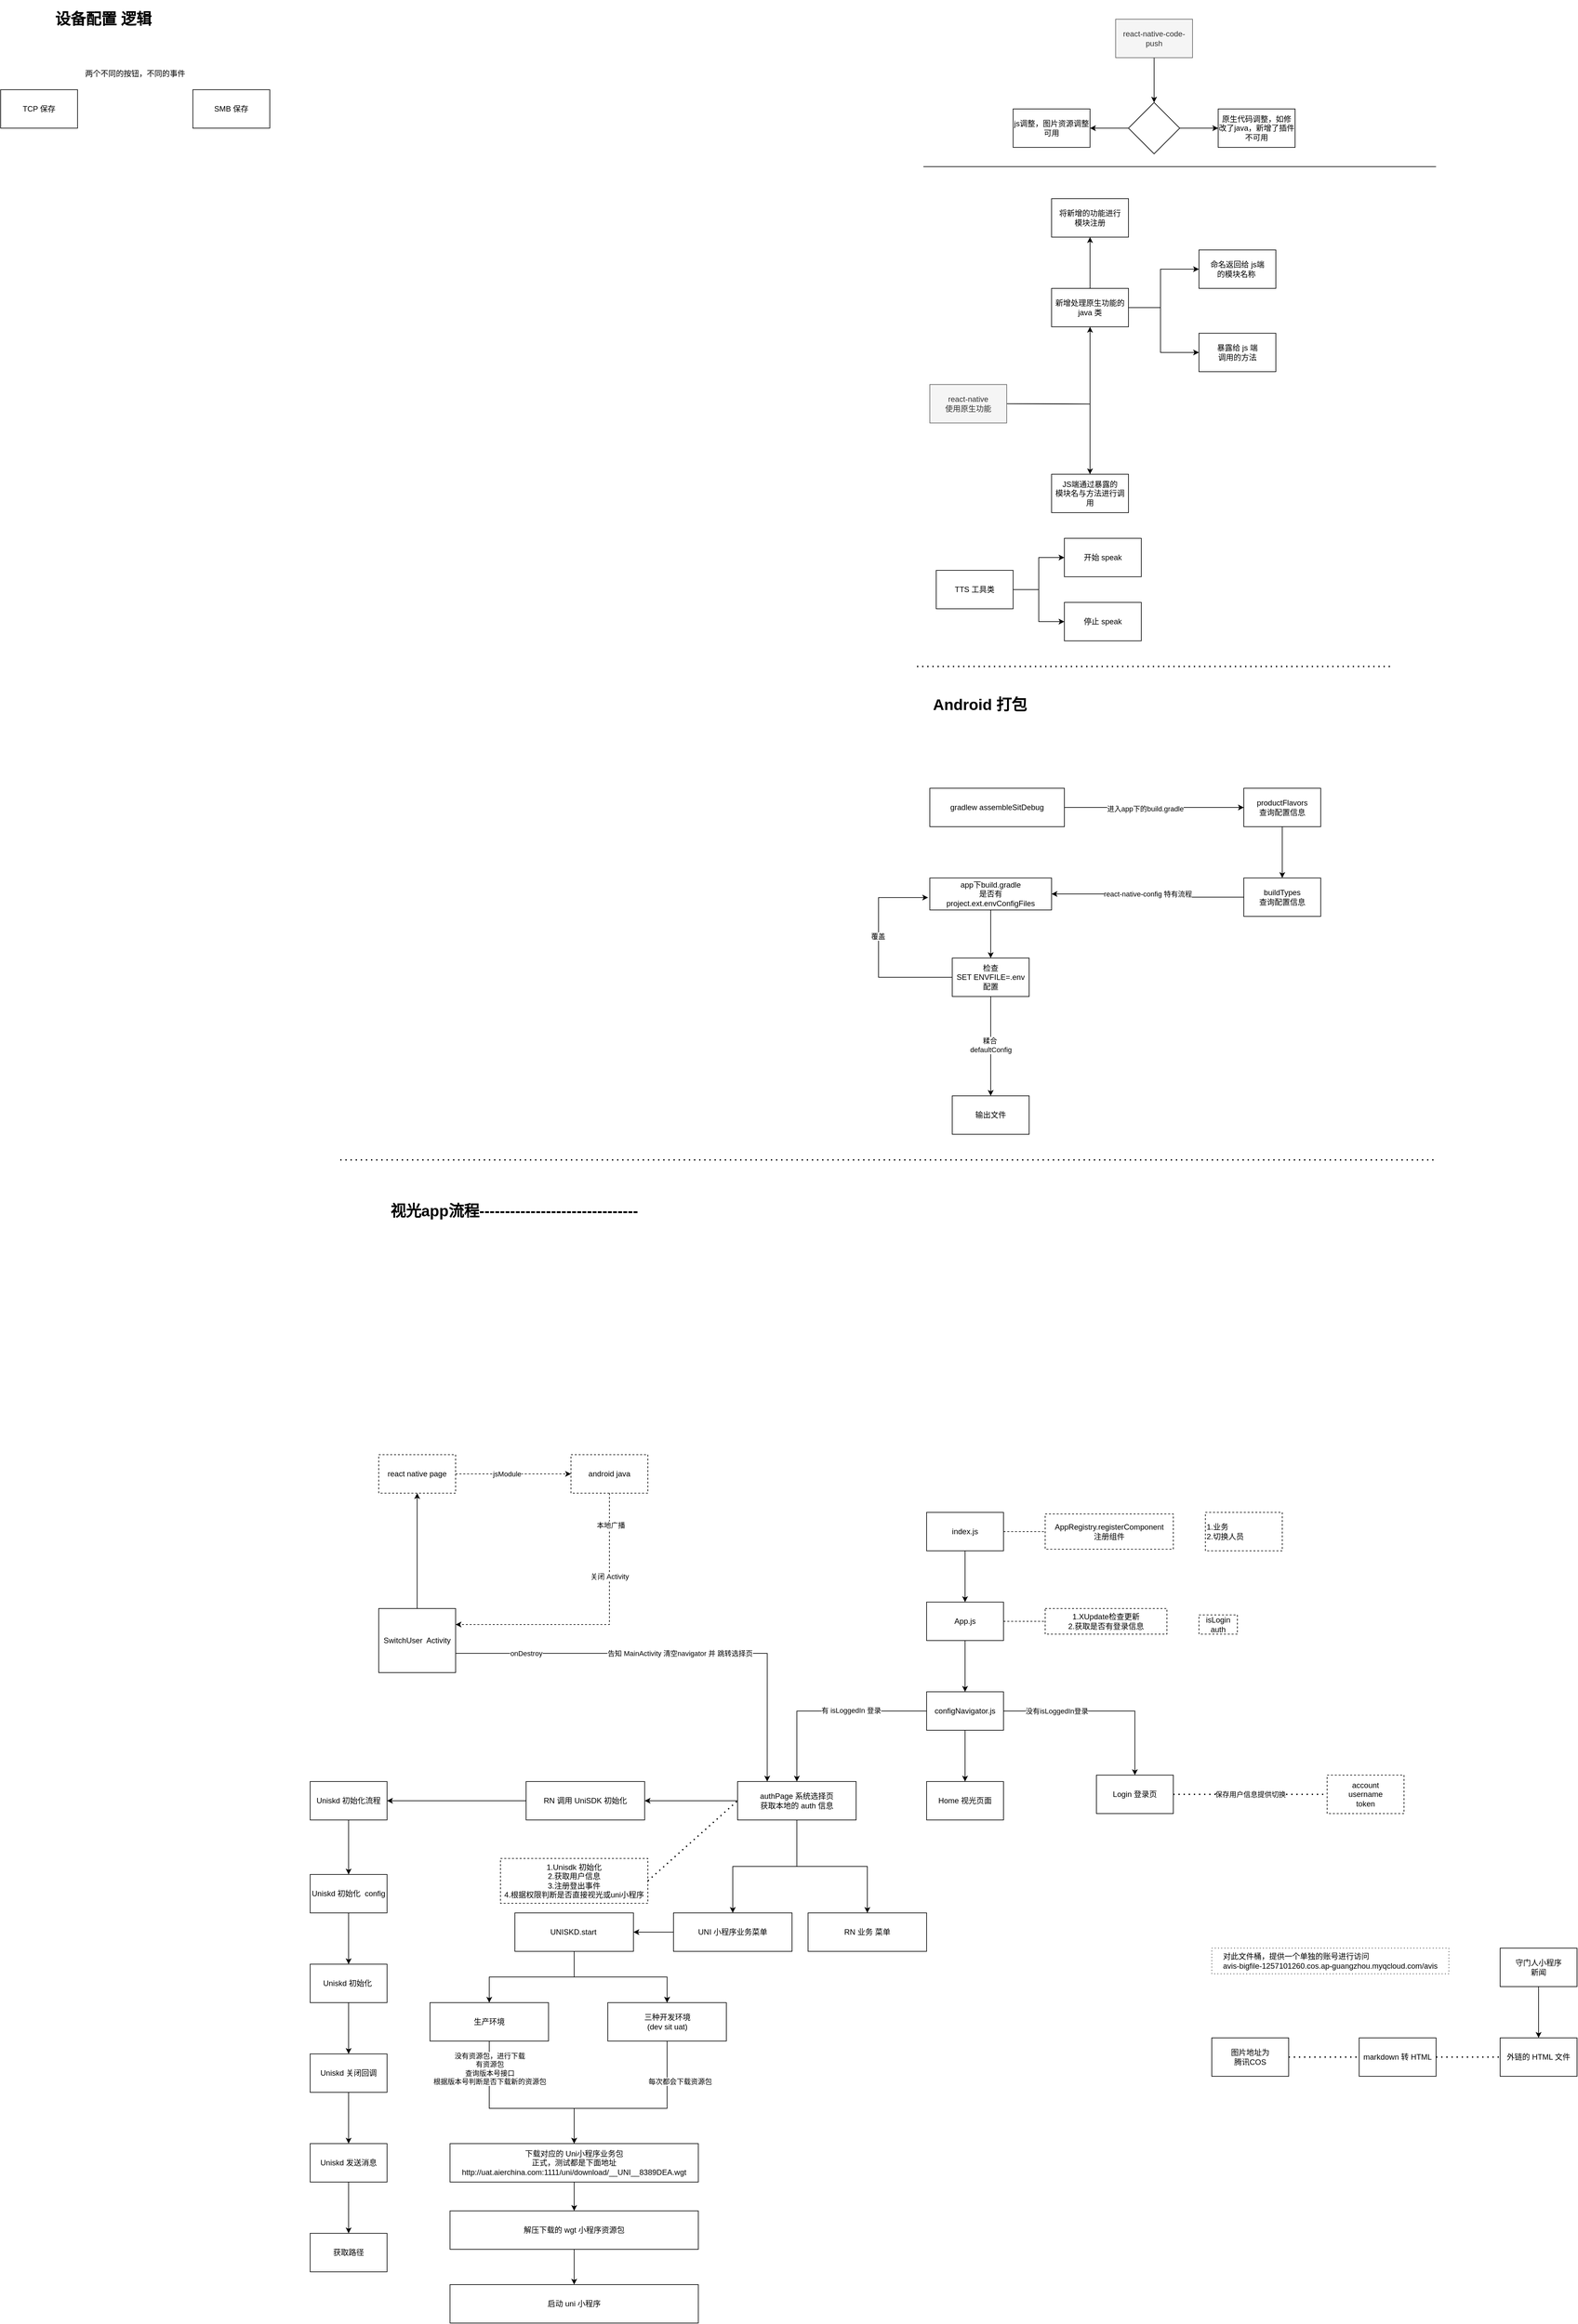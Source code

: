 <mxfile version="21.1.2" type="github">
  <diagram id="FNumu-MdkQsG0bbrW5rX" name="第 1 页">
    <mxGraphModel dx="2517" dy="644" grid="1" gridSize="10" guides="1" tooltips="1" connect="1" arrows="1" fold="1" page="1" pageScale="1" pageWidth="827" pageHeight="1169" math="0" shadow="0">
      <root>
        <mxCell id="0" />
        <mxCell id="1" parent="0" />
        <mxCell id="DDl9VNaN8lpR-ARsxnNi-3" value="" style="edgeStyle=orthogonalEdgeStyle;rounded=0;orthogonalLoop=1;jettySize=auto;html=1;" parent="1" source="DDl9VNaN8lpR-ARsxnNi-1" target="DDl9VNaN8lpR-ARsxnNi-2" edge="1">
          <mxGeometry relative="1" as="geometry" />
        </mxCell>
        <mxCell id="DDl9VNaN8lpR-ARsxnNi-1" value="react-native-code-push" style="rounded=0;whiteSpace=wrap;html=1;fillColor=#f5f5f5;fontColor=#333333;strokeColor=#666666;" parent="1" vertex="1">
          <mxGeometry x="310" y="380" width="120" height="60" as="geometry" />
        </mxCell>
        <mxCell id="DDl9VNaN8lpR-ARsxnNi-5" value="" style="edgeStyle=orthogonalEdgeStyle;rounded=0;orthogonalLoop=1;jettySize=auto;html=1;" parent="1" source="DDl9VNaN8lpR-ARsxnNi-2" target="DDl9VNaN8lpR-ARsxnNi-4" edge="1">
          <mxGeometry relative="1" as="geometry" />
        </mxCell>
        <mxCell id="DDl9VNaN8lpR-ARsxnNi-7" value="" style="edgeStyle=orthogonalEdgeStyle;rounded=0;orthogonalLoop=1;jettySize=auto;html=1;" parent="1" source="DDl9VNaN8lpR-ARsxnNi-2" target="DDl9VNaN8lpR-ARsxnNi-6" edge="1">
          <mxGeometry relative="1" as="geometry" />
        </mxCell>
        <mxCell id="DDl9VNaN8lpR-ARsxnNi-2" value="" style="rhombus;whiteSpace=wrap;html=1;rounded=0;" parent="1" vertex="1">
          <mxGeometry x="330" y="510" width="80" height="80" as="geometry" />
        </mxCell>
        <mxCell id="DDl9VNaN8lpR-ARsxnNi-4" value="js调整，图片资源调整&lt;br&gt;可用" style="whiteSpace=wrap;html=1;rounded=0;" parent="1" vertex="1">
          <mxGeometry x="150" y="520" width="120" height="60" as="geometry" />
        </mxCell>
        <mxCell id="DDl9VNaN8lpR-ARsxnNi-6" value="原生代码调整，如修改了java，新增了插件&lt;br&gt;不可用" style="whiteSpace=wrap;html=1;rounded=0;" parent="1" vertex="1">
          <mxGeometry x="470" y="520" width="120" height="60" as="geometry" />
        </mxCell>
        <mxCell id="ce2b3BSYogWP8yriPR0u-3" value="" style="edgeStyle=orthogonalEdgeStyle;rounded=0;orthogonalLoop=1;jettySize=auto;html=1;" parent="1" target="ce2b3BSYogWP8yriPR0u-2" edge="1">
          <mxGeometry relative="1" as="geometry">
            <mxPoint x="140" y="980.0" as="sourcePoint" />
          </mxGeometry>
        </mxCell>
        <mxCell id="ce2b3BSYogWP8yriPR0u-5" value="" style="edgeStyle=orthogonalEdgeStyle;rounded=0;orthogonalLoop=1;jettySize=auto;html=1;" parent="1" target="ce2b3BSYogWP8yriPR0u-4" edge="1">
          <mxGeometry relative="1" as="geometry">
            <mxPoint x="140" y="980.0" as="sourcePoint" />
          </mxGeometry>
        </mxCell>
        <mxCell id="ce2b3BSYogWP8yriPR0u-1" value="react-native&lt;br&gt;使用原生功能" style="rounded=0;whiteSpace=wrap;html=1;fillColor=#f5f5f5;fontColor=#333333;strokeColor=#666666;" parent="1" vertex="1">
          <mxGeometry x="20" y="950" width="120" height="60" as="geometry" />
        </mxCell>
        <mxCell id="ce2b3BSYogWP8yriPR0u-7" value="" style="edgeStyle=orthogonalEdgeStyle;rounded=0;orthogonalLoop=1;jettySize=auto;html=1;" parent="1" source="ce2b3BSYogWP8yriPR0u-2" target="ce2b3BSYogWP8yriPR0u-6" edge="1">
          <mxGeometry relative="1" as="geometry">
            <Array as="points">
              <mxPoint x="380" y="830" />
              <mxPoint x="380" y="770" />
            </Array>
          </mxGeometry>
        </mxCell>
        <mxCell id="ce2b3BSYogWP8yriPR0u-9" value="" style="edgeStyle=orthogonalEdgeStyle;rounded=0;orthogonalLoop=1;jettySize=auto;html=1;" parent="1" source="ce2b3BSYogWP8yriPR0u-2" target="ce2b3BSYogWP8yriPR0u-8" edge="1">
          <mxGeometry relative="1" as="geometry">
            <Array as="points">
              <mxPoint x="380" y="830" />
              <mxPoint x="380" y="900" />
            </Array>
          </mxGeometry>
        </mxCell>
        <mxCell id="ce2b3BSYogWP8yriPR0u-12" value="" style="edgeStyle=orthogonalEdgeStyle;rounded=0;orthogonalLoop=1;jettySize=auto;html=1;" parent="1" source="ce2b3BSYogWP8yriPR0u-2" target="ce2b3BSYogWP8yriPR0u-11" edge="1">
          <mxGeometry relative="1" as="geometry" />
        </mxCell>
        <mxCell id="ce2b3BSYogWP8yriPR0u-2" value="新增处理原生功能的&lt;br&gt;java 类" style="rounded=0;whiteSpace=wrap;html=1;" parent="1" vertex="1">
          <mxGeometry x="210" y="800" width="120" height="60" as="geometry" />
        </mxCell>
        <mxCell id="ce2b3BSYogWP8yriPR0u-4" value="JS端通过暴露的&lt;br&gt;模块名与方法进行调用" style="whiteSpace=wrap;html=1;rounded=0;" parent="1" vertex="1">
          <mxGeometry x="210" y="1090" width="120" height="60" as="geometry" />
        </mxCell>
        <mxCell id="ce2b3BSYogWP8yriPR0u-6" value="命名返回给 js端&lt;br&gt;的模块名称&amp;nbsp;" style="whiteSpace=wrap;html=1;rounded=0;" parent="1" vertex="1">
          <mxGeometry x="440" y="740" width="120" height="60" as="geometry" />
        </mxCell>
        <mxCell id="ce2b3BSYogWP8yriPR0u-8" value="暴露给 js 端&lt;br&gt;调用的方法" style="whiteSpace=wrap;html=1;rounded=0;" parent="1" vertex="1">
          <mxGeometry x="440" y="870" width="120" height="60" as="geometry" />
        </mxCell>
        <mxCell id="ce2b3BSYogWP8yriPR0u-10" value="" style="endArrow=none;html=1;rounded=0;" parent="1" edge="1">
          <mxGeometry width="50" height="50" relative="1" as="geometry">
            <mxPoint x="10" y="610" as="sourcePoint" />
            <mxPoint x="810" y="610" as="targetPoint" />
          </mxGeometry>
        </mxCell>
        <mxCell id="ce2b3BSYogWP8yriPR0u-11" value="将新增的功能进行&lt;br&gt;模块注册&lt;br&gt;" style="whiteSpace=wrap;html=1;rounded=0;" parent="1" vertex="1">
          <mxGeometry x="210" y="660" width="120" height="60" as="geometry" />
        </mxCell>
        <mxCell id="FbpfXozYCQ7p-MhJy9IG-3" value="" style="edgeStyle=orthogonalEdgeStyle;rounded=0;orthogonalLoop=1;jettySize=auto;html=1;" parent="1" source="FbpfXozYCQ7p-MhJy9IG-1" target="FbpfXozYCQ7p-MhJy9IG-2" edge="1">
          <mxGeometry relative="1" as="geometry" />
        </mxCell>
        <mxCell id="FbpfXozYCQ7p-MhJy9IG-5" value="" style="edgeStyle=orthogonalEdgeStyle;rounded=0;orthogonalLoop=1;jettySize=auto;html=1;" parent="1" source="FbpfXozYCQ7p-MhJy9IG-1" target="FbpfXozYCQ7p-MhJy9IG-4" edge="1">
          <mxGeometry relative="1" as="geometry" />
        </mxCell>
        <mxCell id="FbpfXozYCQ7p-MhJy9IG-1" value="TTS 工具类" style="rounded=0;whiteSpace=wrap;html=1;" parent="1" vertex="1">
          <mxGeometry x="30" y="1240" width="120" height="60" as="geometry" />
        </mxCell>
        <mxCell id="FbpfXozYCQ7p-MhJy9IG-2" value="开始 speak" style="rounded=0;whiteSpace=wrap;html=1;" parent="1" vertex="1">
          <mxGeometry x="230" y="1190" width="120" height="60" as="geometry" />
        </mxCell>
        <mxCell id="FbpfXozYCQ7p-MhJy9IG-4" value="停止 speak" style="rounded=0;whiteSpace=wrap;html=1;" parent="1" vertex="1">
          <mxGeometry x="230" y="1290" width="120" height="60" as="geometry" />
        </mxCell>
        <mxCell id="UdodOq17JShyl9BkQcSk-1" value="" style="endArrow=none;dashed=1;html=1;dashPattern=1 3;strokeWidth=2;rounded=0;" parent="1" edge="1">
          <mxGeometry width="50" height="50" relative="1" as="geometry">
            <mxPoint y="1390" as="sourcePoint" />
            <mxPoint x="740" y="1390" as="targetPoint" />
          </mxGeometry>
        </mxCell>
        <mxCell id="UdodOq17JShyl9BkQcSk-2" value="&lt;h1&gt;Android 打包&lt;/h1&gt;" style="text;html=1;strokeColor=none;fillColor=none;spacing=5;spacingTop=-20;whiteSpace=wrap;overflow=hidden;rounded=0;" parent="1" vertex="1">
          <mxGeometry x="20" y="1430" width="190" height="50" as="geometry" />
        </mxCell>
        <mxCell id="UdodOq17JShyl9BkQcSk-5" value="" style="edgeStyle=orthogonalEdgeStyle;rounded=0;orthogonalLoop=1;jettySize=auto;html=1;" parent="1" source="UdodOq17JShyl9BkQcSk-3" target="UdodOq17JShyl9BkQcSk-4" edge="1">
          <mxGeometry relative="1" as="geometry" />
        </mxCell>
        <mxCell id="UdodOq17JShyl9BkQcSk-6" value="进入app下的build.gradle" style="edgeLabel;html=1;align=center;verticalAlign=middle;resizable=0;points=[];" parent="UdodOq17JShyl9BkQcSk-5" vertex="1" connectable="0">
          <mxGeometry x="-0.102" y="-2" relative="1" as="geometry">
            <mxPoint as="offset" />
          </mxGeometry>
        </mxCell>
        <mxCell id="UdodOq17JShyl9BkQcSk-3" value="gradlew assembleSitDebug" style="rounded=0;whiteSpace=wrap;html=1;" parent="1" vertex="1">
          <mxGeometry x="20" y="1580" width="210" height="60" as="geometry" />
        </mxCell>
        <mxCell id="UdodOq17JShyl9BkQcSk-8" value="" style="edgeStyle=orthogonalEdgeStyle;rounded=0;orthogonalLoop=1;jettySize=auto;html=1;" parent="1" source="UdodOq17JShyl9BkQcSk-4" target="UdodOq17JShyl9BkQcSk-7" edge="1">
          <mxGeometry relative="1" as="geometry" />
        </mxCell>
        <mxCell id="UdodOq17JShyl9BkQcSk-4" value="productFlavors&lt;br&gt;查询配置信息" style="whiteSpace=wrap;html=1;rounded=0;" parent="1" vertex="1">
          <mxGeometry x="510" y="1580" width="120" height="60" as="geometry" />
        </mxCell>
        <mxCell id="UdodOq17JShyl9BkQcSk-10" value="" style="edgeStyle=orthogonalEdgeStyle;rounded=0;orthogonalLoop=1;jettySize=auto;html=1;" parent="1" source="UdodOq17JShyl9BkQcSk-7" target="UdodOq17JShyl9BkQcSk-9" edge="1">
          <mxGeometry relative="1" as="geometry" />
        </mxCell>
        <mxCell id="UdodOq17JShyl9BkQcSk-11" value="react-native-config 特有流程" style="edgeLabel;html=1;align=center;verticalAlign=middle;resizable=0;points=[];" parent="UdodOq17JShyl9BkQcSk-10" vertex="1" connectable="0">
          <mxGeometry x="0.296" y="-1" relative="1" as="geometry">
            <mxPoint x="42" y="1" as="offset" />
          </mxGeometry>
        </mxCell>
        <mxCell id="UdodOq17JShyl9BkQcSk-7" value="buildTypes&lt;br&gt;查询配置信息" style="whiteSpace=wrap;html=1;rounded=0;" parent="1" vertex="1">
          <mxGeometry x="510" y="1720" width="120" height="60" as="geometry" />
        </mxCell>
        <mxCell id="UdodOq17JShyl9BkQcSk-13" value="" style="edgeStyle=orthogonalEdgeStyle;rounded=0;orthogonalLoop=1;jettySize=auto;html=1;" parent="1" source="UdodOq17JShyl9BkQcSk-9" target="UdodOq17JShyl9BkQcSk-12" edge="1">
          <mxGeometry relative="1" as="geometry" />
        </mxCell>
        <mxCell id="UdodOq17JShyl9BkQcSk-9" value="app下build.gradle&lt;br&gt;是否有&lt;br&gt;project.ext.envConfigFiles" style="whiteSpace=wrap;html=1;rounded=0;" parent="1" vertex="1">
          <mxGeometry x="20" y="1720" width="190" height="50" as="geometry" />
        </mxCell>
        <mxCell id="UdodOq17JShyl9BkQcSk-14" value="" style="edgeStyle=orthogonalEdgeStyle;rounded=0;orthogonalLoop=1;jettySize=auto;html=1;entryX=-0.014;entryY=0.612;entryDx=0;entryDy=0;entryPerimeter=0;" parent="1" source="UdodOq17JShyl9BkQcSk-12" target="UdodOq17JShyl9BkQcSk-9" edge="1">
          <mxGeometry relative="1" as="geometry">
            <mxPoint x="-150" y="1875" as="targetPoint" />
            <Array as="points">
              <mxPoint x="-60" y="1875" />
              <mxPoint x="-60" y="1751" />
            </Array>
          </mxGeometry>
        </mxCell>
        <mxCell id="UdodOq17JShyl9BkQcSk-15" value="覆盖" style="edgeLabel;html=1;align=center;verticalAlign=middle;resizable=0;points=[];" parent="UdodOq17JShyl9BkQcSk-14" vertex="1" connectable="0">
          <mxGeometry x="-0.012" y="1" relative="1" as="geometry">
            <mxPoint y="-23" as="offset" />
          </mxGeometry>
        </mxCell>
        <mxCell id="UdodOq17JShyl9BkQcSk-17" value="" style="edgeStyle=orthogonalEdgeStyle;rounded=0;orthogonalLoop=1;jettySize=auto;html=1;" parent="1" source="UdodOq17JShyl9BkQcSk-12" target="UdodOq17JShyl9BkQcSk-16" edge="1">
          <mxGeometry relative="1" as="geometry" />
        </mxCell>
        <mxCell id="UdodOq17JShyl9BkQcSk-18" value="糅合&amp;nbsp;&lt;br&gt;defaultConfig" style="edgeLabel;html=1;align=center;verticalAlign=middle;resizable=0;points=[];" parent="UdodOq17JShyl9BkQcSk-17" vertex="1" connectable="0">
          <mxGeometry x="-0.246" y="2" relative="1" as="geometry">
            <mxPoint x="-2" y="17" as="offset" />
          </mxGeometry>
        </mxCell>
        <mxCell id="UdodOq17JShyl9BkQcSk-12" value="检查&lt;br&gt;SET ENVFILE=.env&lt;br&gt;配置" style="whiteSpace=wrap;html=1;rounded=0;" parent="1" vertex="1">
          <mxGeometry x="55" y="1845" width="120" height="60" as="geometry" />
        </mxCell>
        <mxCell id="UdodOq17JShyl9BkQcSk-16" value="输出文件" style="whiteSpace=wrap;html=1;rounded=0;" parent="1" vertex="1">
          <mxGeometry x="55" y="2060" width="120" height="60" as="geometry" />
        </mxCell>
        <mxCell id="uqAxp_Gl_GjFcVd8hVZb-1" value="" style="endArrow=none;dashed=1;html=1;dashPattern=1 3;strokeWidth=2;rounded=0;" parent="1" edge="1">
          <mxGeometry width="50" height="50" relative="1" as="geometry">
            <mxPoint x="-900" y="2160" as="sourcePoint" />
            <mxPoint x="810" y="2160" as="targetPoint" />
          </mxGeometry>
        </mxCell>
        <mxCell id="uqAxp_Gl_GjFcVd8hVZb-7" value="" style="edgeStyle=orthogonalEdgeStyle;rounded=0;orthogonalLoop=1;jettySize=auto;html=1;" parent="1" source="uqAxp_Gl_GjFcVd8hVZb-3" target="uqAxp_Gl_GjFcVd8hVZb-6" edge="1">
          <mxGeometry relative="1" as="geometry" />
        </mxCell>
        <mxCell id="uqAxp_Gl_GjFcVd8hVZb-3" value="index.js" style="rounded=0;whiteSpace=wrap;html=1;" parent="1" vertex="1">
          <mxGeometry x="15" y="2710" width="120" height="60" as="geometry" />
        </mxCell>
        <mxCell id="uqAxp_Gl_GjFcVd8hVZb-4" value="" style="endArrow=none;dashed=1;html=1;rounded=0;exitX=1;exitY=0.5;exitDx=0;exitDy=0;entryX=0;entryY=0.5;entryDx=0;entryDy=0;" parent="1" source="uqAxp_Gl_GjFcVd8hVZb-3" target="uqAxp_Gl_GjFcVd8hVZb-5" edge="1">
          <mxGeometry width="50" height="50" relative="1" as="geometry">
            <mxPoint x="80" y="2250" as="sourcePoint" />
            <mxPoint x="160" y="2250" as="targetPoint" />
          </mxGeometry>
        </mxCell>
        <mxCell id="uqAxp_Gl_GjFcVd8hVZb-5" value="AppRegistry.registerComponent&lt;br&gt;注册组件" style="text;html=1;strokeColor=default;fillColor=none;align=center;verticalAlign=middle;whiteSpace=wrap;rounded=0;dashed=1;" parent="1" vertex="1">
          <mxGeometry x="200" y="2712.5" width="200" height="55" as="geometry" />
        </mxCell>
        <mxCell id="uqAxp_Gl_GjFcVd8hVZb-12" value="" style="edgeStyle=orthogonalEdgeStyle;rounded=0;orthogonalLoop=1;jettySize=auto;html=1;" parent="1" source="uqAxp_Gl_GjFcVd8hVZb-6" target="uqAxp_Gl_GjFcVd8hVZb-11" edge="1">
          <mxGeometry relative="1" as="geometry" />
        </mxCell>
        <mxCell id="uqAxp_Gl_GjFcVd8hVZb-6" value="App.js" style="whiteSpace=wrap;html=1;rounded=0;" parent="1" vertex="1">
          <mxGeometry x="15" y="2850" width="120" height="60" as="geometry" />
        </mxCell>
        <mxCell id="uqAxp_Gl_GjFcVd8hVZb-8" value="" style="endArrow=none;dashed=1;html=1;rounded=0;exitX=1;exitY=0.5;exitDx=0;exitDy=0;entryX=0;entryY=0.5;entryDx=0;entryDy=0;" parent="1" source="uqAxp_Gl_GjFcVd8hVZb-6" target="uqAxp_Gl_GjFcVd8hVZb-9" edge="1">
          <mxGeometry width="50" height="50" relative="1" as="geometry">
            <mxPoint x="155" y="2879.5" as="sourcePoint" />
            <mxPoint x="235" y="2879.5" as="targetPoint" />
          </mxGeometry>
        </mxCell>
        <mxCell id="uqAxp_Gl_GjFcVd8hVZb-9" value="1.XUpdate检查更新&lt;br&gt;2.获取是否有登录信息" style="text;html=1;strokeColor=default;fillColor=none;align=center;verticalAlign=middle;whiteSpace=wrap;rounded=0;dashed=1;" parent="1" vertex="1">
          <mxGeometry x="200" y="2860" width="190" height="40" as="geometry" />
        </mxCell>
        <mxCell id="uqAxp_Gl_GjFcVd8hVZb-16" value="" style="edgeStyle=orthogonalEdgeStyle;rounded=0;orthogonalLoop=1;jettySize=auto;html=1;" parent="1" source="uqAxp_Gl_GjFcVd8hVZb-11" target="uqAxp_Gl_GjFcVd8hVZb-15" edge="1">
          <mxGeometry relative="1" as="geometry" />
        </mxCell>
        <mxCell id="Dw8xgKUae0inNRnt-OJR-1" value="有 isLoggedIn 登录" style="edgeLabel;html=1;align=center;verticalAlign=middle;resizable=0;points=[];" parent="uqAxp_Gl_GjFcVd8hVZb-16" vertex="1" connectable="0">
          <mxGeometry x="-0.245" y="-1" relative="1" as="geometry">
            <mxPoint as="offset" />
          </mxGeometry>
        </mxCell>
        <mxCell id="uqAxp_Gl_GjFcVd8hVZb-18" value="" style="edgeStyle=orthogonalEdgeStyle;rounded=0;orthogonalLoop=1;jettySize=auto;html=1;" parent="1" source="uqAxp_Gl_GjFcVd8hVZb-11" target="uqAxp_Gl_GjFcVd8hVZb-17" edge="1">
          <mxGeometry relative="1" as="geometry" />
        </mxCell>
        <mxCell id="uqAxp_Gl_GjFcVd8hVZb-20" value="" style="edgeStyle=orthogonalEdgeStyle;rounded=0;orthogonalLoop=1;jettySize=auto;html=1;" parent="1" source="uqAxp_Gl_GjFcVd8hVZb-11" target="uqAxp_Gl_GjFcVd8hVZb-19" edge="1">
          <mxGeometry relative="1" as="geometry" />
        </mxCell>
        <mxCell id="Dw8xgKUae0inNRnt-OJR-2" value="没有isLoggedIn登录" style="edgeLabel;html=1;align=center;verticalAlign=middle;resizable=0;points=[];" parent="uqAxp_Gl_GjFcVd8hVZb-20" vertex="1" connectable="0">
          <mxGeometry x="-0.456" relative="1" as="geometry">
            <mxPoint as="offset" />
          </mxGeometry>
        </mxCell>
        <mxCell id="uqAxp_Gl_GjFcVd8hVZb-11" value="configNavigator.js" style="whiteSpace=wrap;html=1;rounded=0;" parent="1" vertex="1">
          <mxGeometry x="15" y="2990" width="120" height="60" as="geometry" />
        </mxCell>
        <mxCell id="hT3orMzwpccqfOdoKtAh-13" value="" style="edgeStyle=orthogonalEdgeStyle;rounded=0;orthogonalLoop=1;jettySize=auto;html=1;" parent="1" source="uqAxp_Gl_GjFcVd8hVZb-15" target="hT3orMzwpccqfOdoKtAh-12" edge="1">
          <mxGeometry relative="1" as="geometry" />
        </mxCell>
        <mxCell id="hT3orMzwpccqfOdoKtAh-16" value="" style="edgeStyle=orthogonalEdgeStyle;rounded=0;orthogonalLoop=1;jettySize=auto;html=1;" parent="1" source="uqAxp_Gl_GjFcVd8hVZb-15" target="hT3orMzwpccqfOdoKtAh-15" edge="1">
          <mxGeometry relative="1" as="geometry" />
        </mxCell>
        <mxCell id="hT3orMzwpccqfOdoKtAh-18" value="" style="edgeStyle=orthogonalEdgeStyle;rounded=0;orthogonalLoop=1;jettySize=auto;html=1;" parent="1" source="uqAxp_Gl_GjFcVd8hVZb-15" target="hT3orMzwpccqfOdoKtAh-17" edge="1">
          <mxGeometry relative="1" as="geometry" />
        </mxCell>
        <mxCell id="uqAxp_Gl_GjFcVd8hVZb-15" value="authPage 系统选择页&lt;br&gt;获取本地的 auth 信息" style="whiteSpace=wrap;html=1;rounded=0;" parent="1" vertex="1">
          <mxGeometry x="-280" y="3130" width="185" height="60" as="geometry" />
        </mxCell>
        <mxCell id="uqAxp_Gl_GjFcVd8hVZb-17" value="Home 视光页面" style="whiteSpace=wrap;html=1;rounded=0;" parent="1" vertex="1">
          <mxGeometry x="15" y="3130" width="120" height="60" as="geometry" />
        </mxCell>
        <mxCell id="uqAxp_Gl_GjFcVd8hVZb-19" value="Login 登录页" style="whiteSpace=wrap;html=1;rounded=0;" parent="1" vertex="1">
          <mxGeometry x="280" y="3120" width="120" height="60" as="geometry" />
        </mxCell>
        <mxCell id="uqAxp_Gl_GjFcVd8hVZb-21" value="" style="endArrow=none;dashed=1;html=1;dashPattern=1 3;strokeWidth=2;rounded=0;entryX=0;entryY=0.5;entryDx=0;entryDy=0;exitX=1;exitY=0.5;exitDx=0;exitDy=0;" parent="1" source="uqAxp_Gl_GjFcVd8hVZb-23" target="uqAxp_Gl_GjFcVd8hVZb-15" edge="1">
          <mxGeometry width="50" height="50" relative="1" as="geometry">
            <mxPoint x="-450" y="3170" as="sourcePoint" />
            <mxPoint x="-300" y="3170" as="targetPoint" />
          </mxGeometry>
        </mxCell>
        <mxCell id="uqAxp_Gl_GjFcVd8hVZb-23" value="1.Unisdk 初始化&lt;br&gt;2.获取用户信息&lt;br&gt;3.注册登出事件&lt;br&gt;4.根据权限判断是否直接视光或uni小程序" style="text;html=1;strokeColor=default;fillColor=none;align=center;verticalAlign=middle;whiteSpace=wrap;rounded=0;labelBorderColor=none;dashed=1;" parent="1" vertex="1">
          <mxGeometry x="-650" y="3250" width="230" height="70" as="geometry" />
        </mxCell>
        <mxCell id="uqAxp_Gl_GjFcVd8hVZb-25" value="" style="edgeStyle=orthogonalEdgeStyle;rounded=0;orthogonalLoop=1;jettySize=auto;html=1;entryX=0.25;entryY=0;entryDx=0;entryDy=0;" parent="1" source="uqAxp_Gl_GjFcVd8hVZb-24" target="uqAxp_Gl_GjFcVd8hVZb-15" edge="1">
          <mxGeometry relative="1" as="geometry">
            <mxPoint x="-130" y="2890" as="targetPoint" />
            <Array as="points">
              <mxPoint x="-234" y="2930" />
            </Array>
          </mxGeometry>
        </mxCell>
        <mxCell id="uqAxp_Gl_GjFcVd8hVZb-26" value="告知 MainActivity 清空navigator 并 跳转选择页" style="edgeLabel;html=1;align=center;verticalAlign=middle;resizable=0;points=[];" parent="uqAxp_Gl_GjFcVd8hVZb-25" vertex="1" connectable="0">
          <mxGeometry x="-0.451" y="3" relative="1" as="geometry">
            <mxPoint x="161" y="3" as="offset" />
          </mxGeometry>
        </mxCell>
        <mxCell id="V-1wtARRuuyfejiPdPyJ-10" value="onDestroy" style="edgeLabel;html=1;align=center;verticalAlign=middle;resizable=0;points=[];" parent="uqAxp_Gl_GjFcVd8hVZb-25" vertex="1" connectable="0">
          <mxGeometry x="-0.758" relative="1" as="geometry">
            <mxPoint x="27" as="offset" />
          </mxGeometry>
        </mxCell>
        <mxCell id="V-1wtARRuuyfejiPdPyJ-2" value="" style="edgeStyle=orthogonalEdgeStyle;rounded=0;orthogonalLoop=1;jettySize=auto;html=1;" parent="1" source="uqAxp_Gl_GjFcVd8hVZb-24" target="V-1wtARRuuyfejiPdPyJ-1" edge="1">
          <mxGeometry relative="1" as="geometry" />
        </mxCell>
        <mxCell id="uqAxp_Gl_GjFcVd8hVZb-24" value="SwitchUser&amp;nbsp; Activity" style="rounded=0;whiteSpace=wrap;html=1;labelBorderColor=none;strokeColor=default;fillColor=none;" parent="1" vertex="1">
          <mxGeometry x="-840" y="2860" width="120" height="100" as="geometry" />
        </mxCell>
        <mxCell id="V-1wtARRuuyfejiPdPyJ-4" value="" style="edgeStyle=orthogonalEdgeStyle;rounded=0;orthogonalLoop=1;jettySize=auto;html=1;dashed=1;" parent="1" source="V-1wtARRuuyfejiPdPyJ-1" target="V-1wtARRuuyfejiPdPyJ-3" edge="1">
          <mxGeometry relative="1" as="geometry" />
        </mxCell>
        <mxCell id="V-1wtARRuuyfejiPdPyJ-5" value="jsModule" style="edgeLabel;html=1;align=center;verticalAlign=middle;resizable=0;points=[];" parent="V-1wtARRuuyfejiPdPyJ-4" vertex="1" connectable="0">
          <mxGeometry x="-0.222" relative="1" as="geometry">
            <mxPoint x="10" as="offset" />
          </mxGeometry>
        </mxCell>
        <mxCell id="V-1wtARRuuyfejiPdPyJ-1" value="react native page" style="whiteSpace=wrap;html=1;fillColor=none;rounded=0;labelBorderColor=none;dashed=1;" parent="1" vertex="1">
          <mxGeometry x="-840" y="2620" width="120" height="60" as="geometry" />
        </mxCell>
        <mxCell id="V-1wtARRuuyfejiPdPyJ-8" value="" style="edgeStyle=orthogonalEdgeStyle;rounded=0;orthogonalLoop=1;jettySize=auto;html=1;dashed=1;entryX=1;entryY=0.25;entryDx=0;entryDy=0;" parent="1" source="V-1wtARRuuyfejiPdPyJ-3" target="uqAxp_Gl_GjFcVd8hVZb-24" edge="1">
          <mxGeometry relative="1" as="geometry">
            <mxPoint x="-520" y="2890" as="targetPoint" />
            <Array as="points">
              <mxPoint x="-480" y="2885" />
            </Array>
          </mxGeometry>
        </mxCell>
        <mxCell id="V-1wtARRuuyfejiPdPyJ-9" value="关闭 Activity" style="edgeLabel;html=1;align=center;verticalAlign=middle;resizable=0;points=[];" parent="V-1wtARRuuyfejiPdPyJ-8" vertex="1" connectable="0">
          <mxGeometry x="-0.587" y="-1" relative="1" as="geometry">
            <mxPoint x="1" y="38" as="offset" />
          </mxGeometry>
        </mxCell>
        <mxCell id="V-1wtARRuuyfejiPdPyJ-11" value="本地广播" style="edgeLabel;html=1;align=center;verticalAlign=middle;resizable=0;points=[];" parent="V-1wtARRuuyfejiPdPyJ-8" vertex="1" connectable="0">
          <mxGeometry x="-0.775" y="2" relative="1" as="geometry">
            <mxPoint as="offset" />
          </mxGeometry>
        </mxCell>
        <mxCell id="V-1wtARRuuyfejiPdPyJ-3" value="android java" style="whiteSpace=wrap;html=1;fillColor=none;rounded=0;labelBorderColor=none;dashed=1;" parent="1" vertex="1">
          <mxGeometry x="-540" y="2620" width="120" height="60" as="geometry" />
        </mxCell>
        <mxCell id="i1WaAepUnrzORATrILdt-1" value="account&lt;br&gt;username&lt;br&gt;token" style="rounded=0;whiteSpace=wrap;html=1;dashed=1;" parent="1" vertex="1">
          <mxGeometry x="640" y="3120" width="120" height="60" as="geometry" />
        </mxCell>
        <mxCell id="i1WaAepUnrzORATrILdt-2" value="" style="endArrow=none;dashed=1;html=1;dashPattern=1 3;strokeWidth=2;rounded=0;exitX=1;exitY=0.5;exitDx=0;exitDy=0;entryX=0;entryY=0.5;entryDx=0;entryDy=0;" parent="1" source="uqAxp_Gl_GjFcVd8hVZb-19" target="i1WaAepUnrzORATrILdt-1" edge="1">
          <mxGeometry width="50" height="50" relative="1" as="geometry">
            <mxPoint x="460" y="3120" as="sourcePoint" />
            <mxPoint x="510" y="3070" as="targetPoint" />
          </mxGeometry>
        </mxCell>
        <mxCell id="i1WaAepUnrzORATrILdt-3" value="保存用户信息提供切换" style="edgeLabel;html=1;align=center;verticalAlign=middle;resizable=0;points=[];" parent="i1WaAepUnrzORATrILdt-2" vertex="1" connectable="0">
          <mxGeometry x="-0.241" y="-1" relative="1" as="geometry">
            <mxPoint x="29" y="-1" as="offset" />
          </mxGeometry>
        </mxCell>
        <mxCell id="enp9WxEdplaf4XoTUWuk-2" value="&lt;h1&gt;&amp;nbsp; 视光app流程-------------------------------&lt;/h1&gt;" style="text;html=1;strokeColor=none;fillColor=none;spacing=5;spacingTop=-20;whiteSpace=wrap;overflow=hidden;rounded=0;" parent="1" vertex="1">
          <mxGeometry x="-840" y="2220" width="900" height="40" as="geometry" />
        </mxCell>
        <mxCell id="enp9WxEdplaf4XoTUWuk-3" value="1.业务&lt;br&gt;2.切换人员" style="rounded=0;whiteSpace=wrap;html=1;labelPosition=center;verticalLabelPosition=middle;align=left;verticalAlign=middle;dashed=1;sketch=0;glass=0;shadow=0;" parent="1" vertex="1">
          <mxGeometry x="450" y="2710" width="120" height="60" as="geometry" />
        </mxCell>
        <mxCell id="enp9WxEdplaf4XoTUWuk-4" value="isLogin&lt;br&gt;auth" style="text;html=1;strokeColor=default;fillColor=none;align=center;verticalAlign=middle;whiteSpace=wrap;rounded=0;shadow=0;glass=0;dashed=1;sketch=0;" parent="1" vertex="1">
          <mxGeometry x="440" y="2870" width="60" height="30" as="geometry" />
        </mxCell>
        <mxCell id="L58qA7b8Kt2JShDJQUon-1" value="markdown 转 HTML" style="rounded=0;whiteSpace=wrap;html=1;" parent="1" vertex="1">
          <mxGeometry x="690" y="3530" width="120" height="60" as="geometry" />
        </mxCell>
        <mxCell id="L58qA7b8Kt2JShDJQUon-4" value="" style="edgeStyle=orthogonalEdgeStyle;rounded=0;orthogonalLoop=1;jettySize=auto;html=1;" parent="1" source="L58qA7b8Kt2JShDJQUon-2" target="L58qA7b8Kt2JShDJQUon-3" edge="1">
          <mxGeometry relative="1" as="geometry" />
        </mxCell>
        <mxCell id="L58qA7b8Kt2JShDJQUon-2" value="守门人小程序&lt;br&gt;新闻" style="rounded=0;whiteSpace=wrap;html=1;" parent="1" vertex="1">
          <mxGeometry x="910" y="3390" width="120" height="60" as="geometry" />
        </mxCell>
        <mxCell id="L58qA7b8Kt2JShDJQUon-3" value="外链的 HTML 文件" style="whiteSpace=wrap;html=1;rounded=0;" parent="1" vertex="1">
          <mxGeometry x="910" y="3530" width="120" height="60" as="geometry" />
        </mxCell>
        <mxCell id="L58qA7b8Kt2JShDJQUon-5" value="" style="endArrow=none;dashed=1;html=1;dashPattern=1 3;strokeWidth=2;rounded=0;exitX=1;exitY=0.5;exitDx=0;exitDy=0;entryX=0;entryY=0.5;entryDx=0;entryDy=0;" parent="1" source="L58qA7b8Kt2JShDJQUon-1" target="L58qA7b8Kt2JShDJQUon-3" edge="1">
          <mxGeometry width="50" height="50" relative="1" as="geometry">
            <mxPoint x="850" y="3510" as="sourcePoint" />
            <mxPoint x="900" y="3460" as="targetPoint" />
          </mxGeometry>
        </mxCell>
        <mxCell id="L58qA7b8Kt2JShDJQUon-6" value="图片地址为 &lt;br&gt;腾讯COS" style="rounded=0;whiteSpace=wrap;html=1;" parent="1" vertex="1">
          <mxGeometry x="460" y="3530" width="120" height="60" as="geometry" />
        </mxCell>
        <mxCell id="L58qA7b8Kt2JShDJQUon-7" value="" style="endArrow=none;dashed=1;html=1;dashPattern=1 3;strokeWidth=2;rounded=0;exitX=1;exitY=0.5;exitDx=0;exitDy=0;entryX=0;entryY=0.5;entryDx=0;entryDy=0;" parent="1" source="L58qA7b8Kt2JShDJQUon-6" target="L58qA7b8Kt2JShDJQUon-1" edge="1">
          <mxGeometry width="50" height="50" relative="1" as="geometry">
            <mxPoint x="690" y="3560" as="sourcePoint" />
            <mxPoint x="740" y="3510" as="targetPoint" />
          </mxGeometry>
        </mxCell>
        <mxCell id="L58qA7b8Kt2JShDJQUon-8" value="&lt;div style=&quot;text-align: left;&quot;&gt;&lt;span style=&quot;background-color: initial;&quot;&gt;对此文件桶，提供一个单独的账号进行访问&lt;/span&gt;&lt;/div&gt;avis-bigfile-1257101260.cos.ap-guangzhou.myqcloud.com/avis" style="text;html=1;strokeColor=default;fillColor=none;align=center;verticalAlign=middle;whiteSpace=wrap;rounded=0;dashed=1;dashPattern=1 4;" parent="1" vertex="1">
          <mxGeometry x="460" y="3390" width="370" height="40" as="geometry" />
        </mxCell>
        <mxCell id="hT3orMzwpccqfOdoKtAh-3" value="" style="edgeStyle=orthogonalEdgeStyle;rounded=0;orthogonalLoop=1;jettySize=auto;html=1;" parent="1" source="hT3orMzwpccqfOdoKtAh-1" target="hT3orMzwpccqfOdoKtAh-2" edge="1">
          <mxGeometry relative="1" as="geometry" />
        </mxCell>
        <mxCell id="hT3orMzwpccqfOdoKtAh-1" value="Uniskd 初始化流程" style="rounded=0;whiteSpace=wrap;html=1;" parent="1" vertex="1">
          <mxGeometry x="-947" y="3130" width="120" height="60" as="geometry" />
        </mxCell>
        <mxCell id="hT3orMzwpccqfOdoKtAh-5" value="" style="edgeStyle=orthogonalEdgeStyle;rounded=0;orthogonalLoop=1;jettySize=auto;html=1;" parent="1" source="hT3orMzwpccqfOdoKtAh-2" target="hT3orMzwpccqfOdoKtAh-4" edge="1">
          <mxGeometry relative="1" as="geometry" />
        </mxCell>
        <mxCell id="hT3orMzwpccqfOdoKtAh-2" value="Uniskd 初始化&amp;nbsp; config" style="rounded=0;whiteSpace=wrap;html=1;" parent="1" vertex="1">
          <mxGeometry x="-947" y="3275" width="120" height="60" as="geometry" />
        </mxCell>
        <mxCell id="hT3orMzwpccqfOdoKtAh-7" value="" style="edgeStyle=orthogonalEdgeStyle;rounded=0;orthogonalLoop=1;jettySize=auto;html=1;" parent="1" source="hT3orMzwpccqfOdoKtAh-4" target="hT3orMzwpccqfOdoKtAh-6" edge="1">
          <mxGeometry relative="1" as="geometry" />
        </mxCell>
        <mxCell id="hT3orMzwpccqfOdoKtAh-4" value="Uniskd 初始化&amp;nbsp;" style="rounded=0;whiteSpace=wrap;html=1;" parent="1" vertex="1">
          <mxGeometry x="-947" y="3415" width="120" height="60" as="geometry" />
        </mxCell>
        <mxCell id="hT3orMzwpccqfOdoKtAh-9" value="" style="edgeStyle=orthogonalEdgeStyle;rounded=0;orthogonalLoop=1;jettySize=auto;html=1;" parent="1" source="hT3orMzwpccqfOdoKtAh-6" target="hT3orMzwpccqfOdoKtAh-8" edge="1">
          <mxGeometry relative="1" as="geometry" />
        </mxCell>
        <mxCell id="hT3orMzwpccqfOdoKtAh-6" value="Uniskd 关闭回调" style="rounded=0;whiteSpace=wrap;html=1;" parent="1" vertex="1">
          <mxGeometry x="-947" y="3555" width="120" height="60" as="geometry" />
        </mxCell>
        <mxCell id="hT3orMzwpccqfOdoKtAh-11" value="" style="edgeStyle=orthogonalEdgeStyle;rounded=0;orthogonalLoop=1;jettySize=auto;html=1;" parent="1" source="hT3orMzwpccqfOdoKtAh-8" target="hT3orMzwpccqfOdoKtAh-10" edge="1">
          <mxGeometry relative="1" as="geometry" />
        </mxCell>
        <mxCell id="hT3orMzwpccqfOdoKtAh-8" value="Uniskd 发送消息" style="rounded=0;whiteSpace=wrap;html=1;" parent="1" vertex="1">
          <mxGeometry x="-947" y="3695" width="120" height="60" as="geometry" />
        </mxCell>
        <mxCell id="hT3orMzwpccqfOdoKtAh-10" value="获取路径" style="rounded=0;whiteSpace=wrap;html=1;" parent="1" vertex="1">
          <mxGeometry x="-947" y="3835" width="120" height="60" as="geometry" />
        </mxCell>
        <mxCell id="hT3orMzwpccqfOdoKtAh-14" style="edgeStyle=orthogonalEdgeStyle;rounded=0;orthogonalLoop=1;jettySize=auto;html=1;entryX=1;entryY=0.5;entryDx=0;entryDy=0;" parent="1" source="hT3orMzwpccqfOdoKtAh-12" target="hT3orMzwpccqfOdoKtAh-1" edge="1">
          <mxGeometry relative="1" as="geometry" />
        </mxCell>
        <mxCell id="hT3orMzwpccqfOdoKtAh-12" value="RN 调用 UniSDK 初始化" style="whiteSpace=wrap;html=1;rounded=0;" parent="1" vertex="1">
          <mxGeometry x="-610" y="3130" width="185" height="60" as="geometry" />
        </mxCell>
        <mxCell id="hT3orMzwpccqfOdoKtAh-15" value="RN 业务 菜单" style="whiteSpace=wrap;html=1;rounded=0;" parent="1" vertex="1">
          <mxGeometry x="-170" y="3335" width="185" height="60" as="geometry" />
        </mxCell>
        <mxCell id="hT3orMzwpccqfOdoKtAh-20" value="" style="edgeStyle=orthogonalEdgeStyle;rounded=0;orthogonalLoop=1;jettySize=auto;html=1;" parent="1" source="hT3orMzwpccqfOdoKtAh-17" target="hT3orMzwpccqfOdoKtAh-19" edge="1">
          <mxGeometry relative="1" as="geometry" />
        </mxCell>
        <mxCell id="hT3orMzwpccqfOdoKtAh-17" value="UNI 小程序业务菜单" style="whiteSpace=wrap;html=1;rounded=0;" parent="1" vertex="1">
          <mxGeometry x="-380" y="3335" width="185" height="60" as="geometry" />
        </mxCell>
        <mxCell id="hT3orMzwpccqfOdoKtAh-29" value="" style="edgeStyle=orthogonalEdgeStyle;rounded=0;orthogonalLoop=1;jettySize=auto;html=1;" parent="1" source="hT3orMzwpccqfOdoKtAh-19" target="hT3orMzwpccqfOdoKtAh-28" edge="1">
          <mxGeometry relative="1" as="geometry" />
        </mxCell>
        <mxCell id="hT3orMzwpccqfOdoKtAh-30" value="" style="edgeStyle=orthogonalEdgeStyle;rounded=0;orthogonalLoop=1;jettySize=auto;html=1;" parent="1" source="hT3orMzwpccqfOdoKtAh-19" target="hT3orMzwpccqfOdoKtAh-28" edge="1">
          <mxGeometry relative="1" as="geometry" />
        </mxCell>
        <mxCell id="hT3orMzwpccqfOdoKtAh-32" value="" style="edgeStyle=orthogonalEdgeStyle;rounded=0;orthogonalLoop=1;jettySize=auto;html=1;" parent="1" source="hT3orMzwpccqfOdoKtAh-19" target="hT3orMzwpccqfOdoKtAh-31" edge="1">
          <mxGeometry relative="1" as="geometry" />
        </mxCell>
        <mxCell id="hT3orMzwpccqfOdoKtAh-19" value="UNISKD.start&amp;nbsp;" style="whiteSpace=wrap;html=1;rounded=0;" parent="1" vertex="1">
          <mxGeometry x="-627.5" y="3335" width="185" height="60" as="geometry" />
        </mxCell>
        <mxCell id="hT3orMzwpccqfOdoKtAh-25" value="" style="edgeStyle=orthogonalEdgeStyle;rounded=0;orthogonalLoop=1;jettySize=auto;html=1;" parent="1" source="hT3orMzwpccqfOdoKtAh-21" target="hT3orMzwpccqfOdoKtAh-24" edge="1">
          <mxGeometry relative="1" as="geometry" />
        </mxCell>
        <mxCell id="hT3orMzwpccqfOdoKtAh-21" value="下载对应的 Uni小程序业务包&lt;br&gt;正式，测试都是下面地址&lt;br&gt;http://uat.aierchina.com:1111/uni/download/__UNI__8389DEA.wgt" style="whiteSpace=wrap;html=1;rounded=0;" parent="1" vertex="1">
          <mxGeometry x="-728.75" y="3695" width="387.5" height="60" as="geometry" />
        </mxCell>
        <mxCell id="hT3orMzwpccqfOdoKtAh-27" value="" style="edgeStyle=orthogonalEdgeStyle;rounded=0;orthogonalLoop=1;jettySize=auto;html=1;" parent="1" source="hT3orMzwpccqfOdoKtAh-24" target="hT3orMzwpccqfOdoKtAh-26" edge="1">
          <mxGeometry relative="1" as="geometry" />
        </mxCell>
        <mxCell id="hT3orMzwpccqfOdoKtAh-24" value="解压下载的 wgt 小程序资源包" style="whiteSpace=wrap;html=1;rounded=0;" parent="1" vertex="1">
          <mxGeometry x="-728.75" y="3800" width="387.5" height="60" as="geometry" />
        </mxCell>
        <mxCell id="hT3orMzwpccqfOdoKtAh-26" value="启动 uni 小程序" style="whiteSpace=wrap;html=1;rounded=0;" parent="1" vertex="1">
          <mxGeometry x="-728.75" y="3915" width="387.5" height="60" as="geometry" />
        </mxCell>
        <mxCell id="hT3orMzwpccqfOdoKtAh-34" style="edgeStyle=orthogonalEdgeStyle;rounded=0;orthogonalLoop=1;jettySize=auto;html=1;entryX=0.5;entryY=0;entryDx=0;entryDy=0;" parent="1" source="hT3orMzwpccqfOdoKtAh-28" target="hT3orMzwpccqfOdoKtAh-21" edge="1">
          <mxGeometry relative="1" as="geometry">
            <Array as="points">
              <mxPoint x="-390" y="3640" />
              <mxPoint x="-535" y="3640" />
            </Array>
          </mxGeometry>
        </mxCell>
        <mxCell id="hT3orMzwpccqfOdoKtAh-35" value="每次都会下载资源包" style="edgeLabel;html=1;align=center;verticalAlign=middle;resizable=0;points=[];" parent="hT3orMzwpccqfOdoKtAh-34" vertex="1" connectable="0">
          <mxGeometry x="-0.404" y="1" relative="1" as="geometry">
            <mxPoint x="19" y="-28" as="offset" />
          </mxGeometry>
        </mxCell>
        <mxCell id="hT3orMzwpccqfOdoKtAh-28" value="三种开发环境&lt;br&gt;(dev sit uat)" style="whiteSpace=wrap;html=1;rounded=0;" parent="1" vertex="1">
          <mxGeometry x="-482.5" y="3475" width="185" height="60" as="geometry" />
        </mxCell>
        <mxCell id="hT3orMzwpccqfOdoKtAh-36" style="edgeStyle=orthogonalEdgeStyle;rounded=0;orthogonalLoop=1;jettySize=auto;html=1;entryX=0.5;entryY=0;entryDx=0;entryDy=0;" parent="1" source="hT3orMzwpccqfOdoKtAh-31" target="hT3orMzwpccqfOdoKtAh-21" edge="1">
          <mxGeometry relative="1" as="geometry">
            <Array as="points">
              <mxPoint x="-667" y="3640" />
              <mxPoint x="-535" y="3640" />
            </Array>
          </mxGeometry>
        </mxCell>
        <mxCell id="hT3orMzwpccqfOdoKtAh-37" value="没有资源包，进行下载&lt;br&gt;有资源包&lt;br&gt;查询版本号接口&lt;br&gt;根据版本号判断是否下载新的资源包" style="edgeLabel;html=1;align=center;verticalAlign=middle;resizable=0;points=[];" parent="hT3orMzwpccqfOdoKtAh-36" vertex="1" connectable="0">
          <mxGeometry x="-0.573" relative="1" as="geometry">
            <mxPoint y="-20" as="offset" />
          </mxGeometry>
        </mxCell>
        <mxCell id="hT3orMzwpccqfOdoKtAh-31" value="生产环境" style="whiteSpace=wrap;html=1;rounded=0;" parent="1" vertex="1">
          <mxGeometry x="-760" y="3475" width="185" height="60" as="geometry" />
        </mxCell>
        <mxCell id="zHmZIYJbKaTp9Snu3BZq-1" value="&lt;h1&gt;设备配置 逻辑&amp;nbsp;&lt;/h1&gt;" style="text;html=1;strokeColor=none;fillColor=none;spacing=5;spacingTop=-20;whiteSpace=wrap;overflow=hidden;rounded=0;" vertex="1" parent="1">
          <mxGeometry x="-1350" y="360" width="190" height="50" as="geometry" />
        </mxCell>
        <mxCell id="zHmZIYJbKaTp9Snu3BZq-2" value="TCP 保存" style="rounded=0;whiteSpace=wrap;html=1;" vertex="1" parent="1">
          <mxGeometry x="-1430" y="490" width="120" height="60" as="geometry" />
        </mxCell>
        <mxCell id="zHmZIYJbKaTp9Snu3BZq-3" value="SMB 保存" style="rounded=0;whiteSpace=wrap;html=1;" vertex="1" parent="1">
          <mxGeometry x="-1130" y="490" width="120" height="60" as="geometry" />
        </mxCell>
        <mxCell id="zHmZIYJbKaTp9Snu3BZq-4" value="两个不同的按钮，不同的事件" style="text;html=1;strokeColor=none;fillColor=none;align=center;verticalAlign=middle;whiteSpace=wrap;rounded=0;" vertex="1" parent="1">
          <mxGeometry x="-1310" y="450" width="180" height="30" as="geometry" />
        </mxCell>
      </root>
    </mxGraphModel>
  </diagram>
</mxfile>

